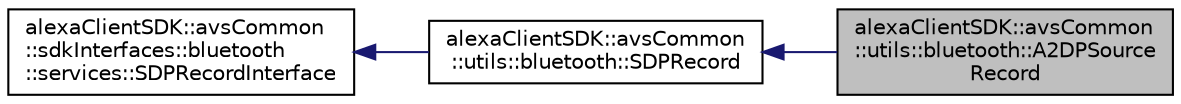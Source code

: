 digraph "alexaClientSDK::avsCommon::utils::bluetooth::A2DPSourceRecord"
{
  edge [fontname="Helvetica",fontsize="10",labelfontname="Helvetica",labelfontsize="10"];
  node [fontname="Helvetica",fontsize="10",shape=record];
  rankdir="LR";
  Node3 [label="alexaClientSDK::avsCommon\l::utils::bluetooth::A2DPSource\lRecord",height=0.2,width=0.4,color="black", fillcolor="grey75", style="filled", fontcolor="black"];
  Node4 -> Node3 [dir="back",color="midnightblue",fontsize="10",style="solid",fontname="Helvetica"];
  Node4 [label="alexaClientSDK::avsCommon\l::utils::bluetooth::SDPRecord",height=0.2,width=0.4,color="black", fillcolor="white", style="filled",URL="$classalexa_client_s_d_k_1_1avs_common_1_1utils_1_1bluetooth_1_1_s_d_p_record.html",tooltip="Base class for an SDPRecord object used. "];
  Node5 -> Node4 [dir="back",color="midnightblue",fontsize="10",style="solid",fontname="Helvetica"];
  Node5 [label="alexaClientSDK::avsCommon\l::sdkInterfaces::bluetooth\l::services::SDPRecordInterface",height=0.2,width=0.4,color="black", fillcolor="white", style="filled",URL="$classalexa_client_s_d_k_1_1avs_common_1_1sdk_interfaces_1_1bluetooth_1_1services_1_1_s_d_p_record_interface.html",tooltip="Used to implement ServiceDiscoveryProtocol records. This allows identification of the service..."];
}
